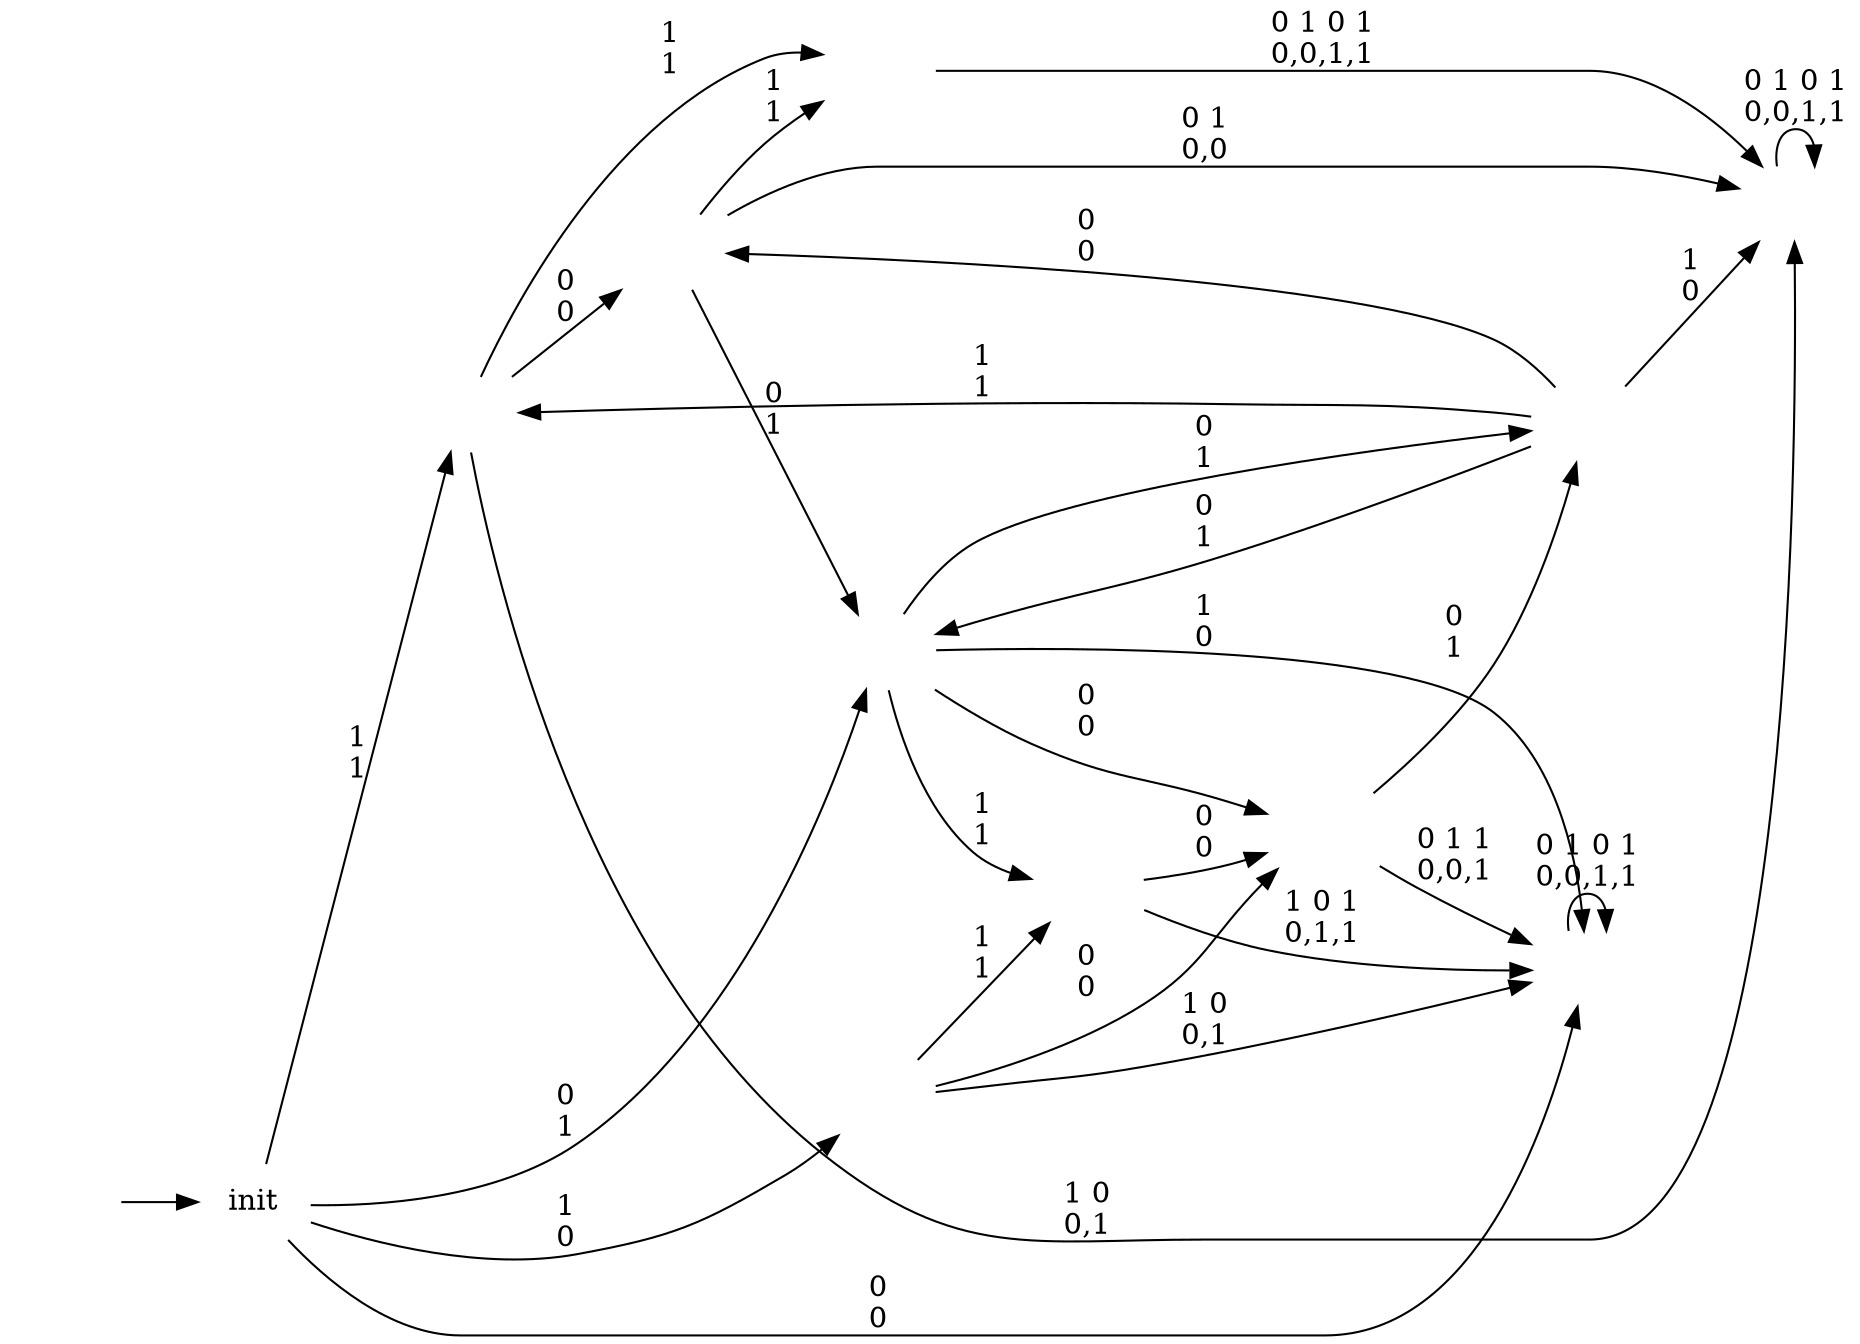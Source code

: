digraph G {
rankdir="LR";node[shape=none];
"#entry#"[shape=none label=""];
"()"[image="btm.png", label=""];
"#nil"[image="btm.png", label=""];
"(#(0 1) #(1 1))"[image="01+11.png", label=""];
"(#(0 1) #(1 0) #(1 1))"[image="01+10+11.png", label=""];
"(#(0 0) #(1 0) #(1 1))"[image="00+10+11.png", label=""];
"(#(0 0) #(0 1) #(1 1))"[image="00+01+11.png", label=""];
"(#(1 0) #(1 1))"[image="10+11.png", label=""];
"(#(0 0) #(0 1) #(1 0) #(1 1))"[image="00+01+10+11.png", label=""];
"(#(0 0) #(1 0))"[image="00+10.png", label=""];
"(#(0 0))"[image="00.png", label=""];
"#entry#"->"init"
"init"->"(#(0 0))"[label="0\n0"];
"init"->"(#(0 0) #(1 0))"[label="1\n0"];
"init"->"(#(0 0) #(0 1) #(1 0) #(1 1))"[label="0\n1"];
"init"->"(#(1 0) #(1 1))"[label="1\n1"];
"(#(0 0))"->"(#(0 0))"[label="0 1 0 1\n0,0,1,1"];
"(#(0 0) #(1 0))"->"(#(0 0) #(0 1) #(1 1))"[label="0\n0"];
"(#(0 0) #(1 0))"->"(#(0 0))"[label="1 0\n0,1"];
"(#(0 0) #(1 0))"->"(#(0 0) #(1 0) #(1 1))"[label="1\n1"];
"(#(0 0) #(0 1) #(1 0) #(1 1))"->"(#(0 0) #(0 1) #(1 1))"[label="0\n0"];
"(#(0 0) #(0 1) #(1 0) #(1 1))"->"(#(0 0))"[label="1\n0"];
"(#(0 0) #(0 1) #(1 0) #(1 1))"->"(#(0 1) #(1 0) #(1 1))"[label="0\n1"];
"(#(0 0) #(0 1) #(1 0) #(1 1))"->"(#(0 0) #(1 0) #(1 1))"[label="1\n1"];
"(#(1 0) #(1 1))"->"(#(0 1) #(1 1))"[label="0\n0"];
"(#(1 0) #(1 1))"->"#nil"[label="1 0\n0,1"];
"(#(1 0) #(1 1))"->"()"[label="1\n1"];
"(#(0 0) #(0 1) #(1 1))"->"(#(0 0))"[label="0 1 1\n0,0,1"];
"(#(0 0) #(0 1) #(1 1))"->"(#(0 1) #(1 0) #(1 1))"[label="0\n1"];
"(#(0 0) #(1 0) #(1 1))"->"(#(0 0) #(0 1) #(1 1))"[label="0\n0"];
"(#(0 0) #(1 0) #(1 1))"->"(#(0 0))"[label="1 0 1\n0,1,1"];
"(#(0 1) #(1 0) #(1 1))"->"(#(0 1) #(1 1))"[label="0\n0"];
"(#(0 1) #(1 0) #(1 1))"->"#nil"[label="1\n0"];
"(#(0 1) #(1 0) #(1 1))"->"(#(0 0) #(0 1) #(1 0) #(1 1))"[label="0\n1"];
"(#(0 1) #(1 0) #(1 1))"->"(#(1 0) #(1 1))"[label="1\n1"];
"(#(0 1) #(1 1))"->"#nil"[label="0 1\n0,0"];
"(#(0 1) #(1 1))"->"(#(0 0) #(0 1) #(1 0) #(1 1))"[label="0\n1"];
"(#(0 1) #(1 1))"->"()"[label="1\n1"];
"#nil"->"#nil"[label="0 1 0 1\n0,0,1,1"];
"()"->"#nil"[label="0 1 0 1\n0,0,1,1"];
}
